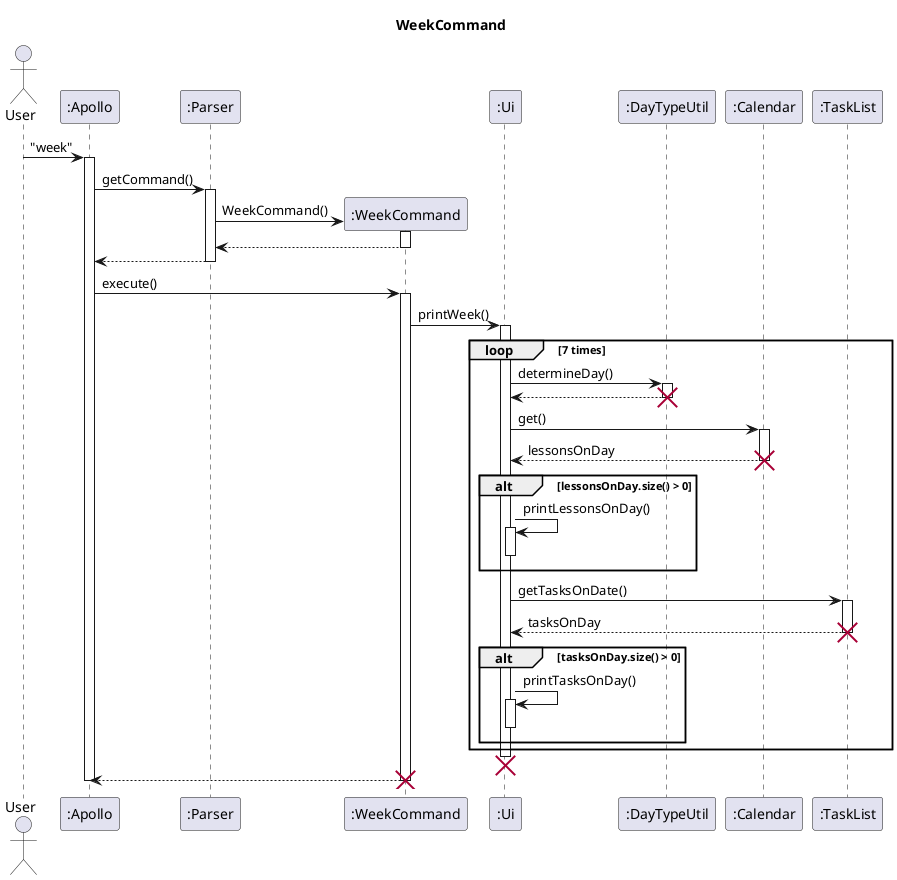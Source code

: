@startuml
'https://plantuml.com/sequence-diagram

title WeekCommand

actor User
participant ":Apollo" as Apollo
participant ":Parser" as Parser
participant ":WeekCommand" as week
participant ":Ui" as Ui
participant ":DayTypeUtil" as DayTypeUtil
participant ":Calendar" as Calendar
participant ":TaskList" as TaskList

User -> Apollo : "week"
activate Apollo
Apollo -> Parser : getCommand()
activate Parser
Parser -> week** : WeekCommand()
week++
return
return

Apollo -> week : execute()
activate week


week -> Ui : printWeek()
activate Ui

loop 7 times
    Ui -> DayTypeUtil : determineDay()
    activate DayTypeUtil
    return
    destroy DayTypeUtil

    Ui -> Calendar : get()
    activate Calendar
    Calendar --> Ui : lessonsOnDay
    destroy Calendar
    alt lessonsOnDay.size() > 0
    Ui -> Ui : printLessonsOnDay()
    activate Ui
    deactivate Ui
    end

    Ui -> TaskList : getTasksOnDate()
    activate TaskList
    TaskList --> Ui : tasksOnDay
    destroy TaskList
    alt tasksOnDay.size() > 0
    Ui -> Ui : printTasksOnDay()
    activate Ui
    deactivate Ui
    end
end
destroy Ui
week --> Apollo
destroy week
Apollo--

@enduml
